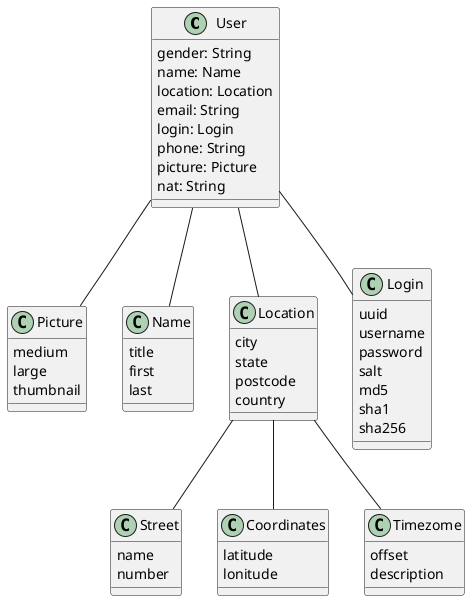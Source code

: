 @startuml

class User {
    gender: String
    name: Name
    location: Location
    email: String
    login: Login
    phone: String
    picture: Picture
    nat: String
}


class Picture {
    medium
    large
    thumbnail
}

class Name {
    title
    first
    last
}

User -- Name

class Location {
    city
    state
    postcode
    country
}

User -- Location

class Street {
    name
    number
}

Location -- Street

class Coordinates {
    latitude
    lonitude
}

Location -- Coordinates

class Timezome {
    offset
    description
}

Location -- Timezome

User --  Picture

class Login {
    uuid
    username
    password
    salt
    md5
    sha1
    sha256
}

User -- Login

@enduml

